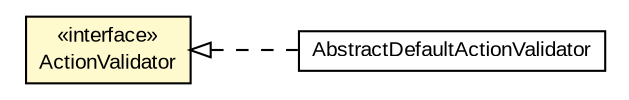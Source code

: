 #!/usr/local/bin/dot
#
# Class diagram 
# Generated by UMLGraph version R5_6-24-gf6e263 (http://www.umlgraph.org/)
#

digraph G {
	edge [fontname="arial",fontsize=10,labelfontname="arial",labelfontsize=10];
	node [fontname="arial",fontsize=10,shape=plaintext];
	nodesep=0.25;
	ranksep=0.5;
	rankdir=LR;
	// com.gwtplatform.dispatch.rpc.server.actionvalidator.ActionValidator
	c123011 [label=<<table title="com.gwtplatform.dispatch.rpc.server.actionvalidator.ActionValidator" border="0" cellborder="1" cellspacing="0" cellpadding="2" port="p" bgcolor="lemonChiffon" href="./ActionValidator.html">
		<tr><td><table border="0" cellspacing="0" cellpadding="1">
<tr><td align="center" balign="center"> &#171;interface&#187; </td></tr>
<tr><td align="center" balign="center"> ActionValidator </td></tr>
		</table></td></tr>
		</table>>, URL="./ActionValidator.html", fontname="arial", fontcolor="black", fontsize=10.0];
	// com.gwtplatform.dispatch.rpc.server.actionvalidator.AbstractDefaultActionValidator
	c123012 [label=<<table title="com.gwtplatform.dispatch.rpc.server.actionvalidator.AbstractDefaultActionValidator" border="0" cellborder="1" cellspacing="0" cellpadding="2" port="p" href="./AbstractDefaultActionValidator.html">
		<tr><td><table border="0" cellspacing="0" cellpadding="1">
<tr><td align="center" balign="center"> AbstractDefaultActionValidator </td></tr>
		</table></td></tr>
		</table>>, URL="./AbstractDefaultActionValidator.html", fontname="arial", fontcolor="black", fontsize=10.0];
	//com.gwtplatform.dispatch.rpc.server.actionvalidator.AbstractDefaultActionValidator implements com.gwtplatform.dispatch.rpc.server.actionvalidator.ActionValidator
	c123011:p -> c123012:p [dir=back,arrowtail=empty,style=dashed];
}

